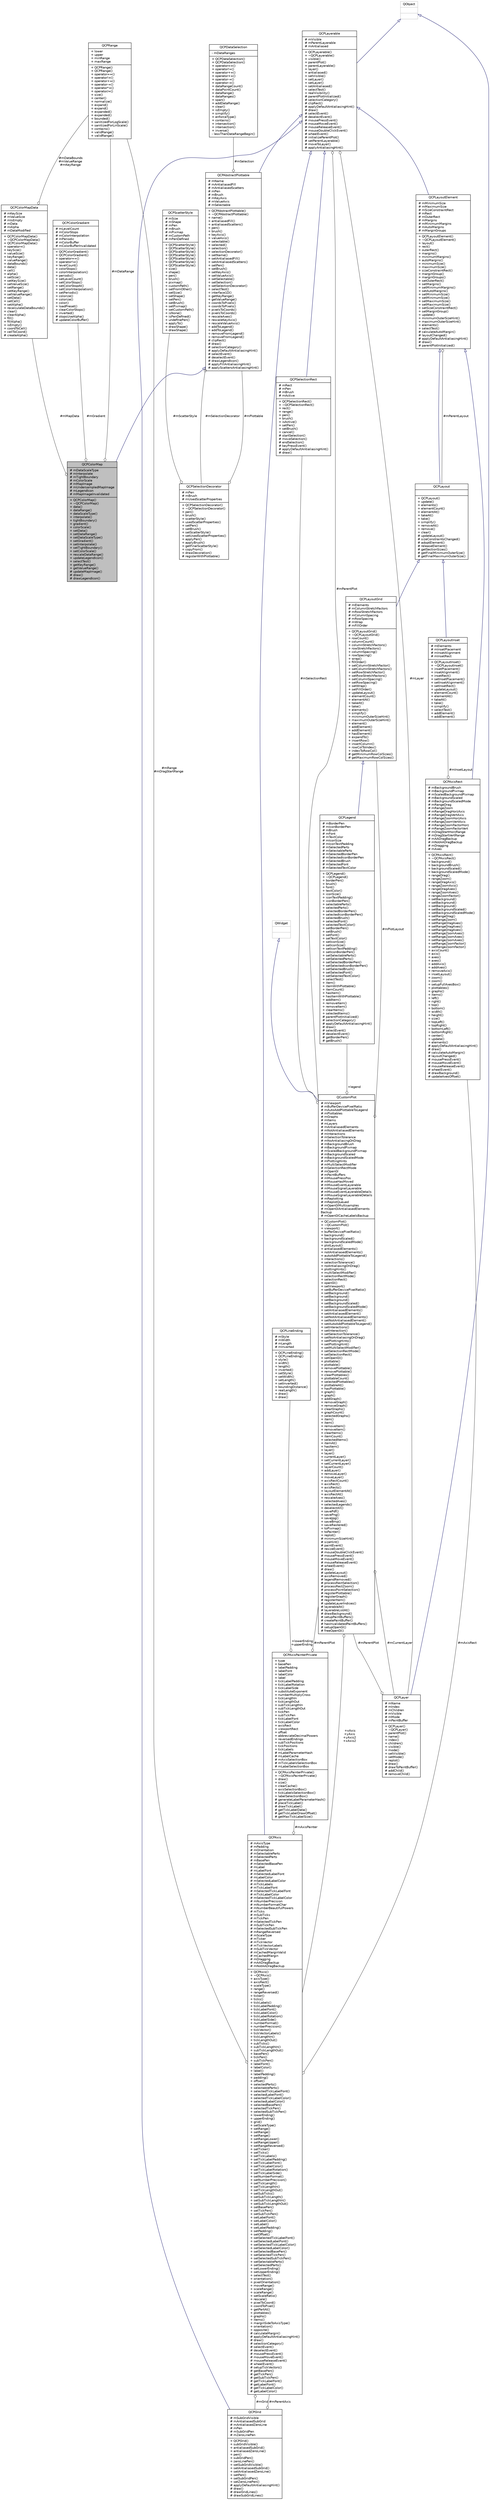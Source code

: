 digraph "QCPColorMap"
{
  edge [fontname="Helvetica",fontsize="10",labelfontname="Helvetica",labelfontsize="10"];
  node [fontname="Helvetica",fontsize="10",shape=record];
  Node4 [label="{QCPColorMap\n|# mDataScaleType\l# mInterpolate\l# mTightBoundary\l# mColorScale\l# mMapImage\l# mUndersampledMapImage\l# mLegendIcon\l# mMapImageInvalidated\l|+ QCPColorMap()\l+ ~QCPColorMap()\l+ data()\l+ dataRange()\l+ dataScaleType()\l+ interpolate()\l+ tightBoundary()\l+ gradient()\l+ colorScale()\l+ setData()\l+ setDataRange()\l+ setDataScaleType()\l+ setGradient()\l+ setInterpolate()\l+ setTightBoundary()\l+ setColorScale()\l+ rescaleDataRange()\l+ updateLegendIcon()\l+ selectTest()\l+ getKeyRange()\l+ getValueRange()\l# updateMapImage()\l# draw()\l# drawLegendIcon()\l}",height=0.2,width=0.4,color="black", fillcolor="grey75", style="filled", fontcolor="black"];
  Node5 -> Node4 [dir="back",color="midnightblue",fontsize="10",style="solid",arrowtail="onormal",fontname="Helvetica"];
  Node5 [label="{QCPAbstractPlottable\n|# mName\l# mAntialiasedFill\l# mAntialiasedScatters\l# mPen\l# mBrush\l# mKeyAxis\l# mValueAxis\l# mSelectable\l|+ QCPAbstractPlottable()\l+ ~QCPAbstractPlottable()\l+ name()\l+ antialiasedFill()\l+ antialiasedScatters()\l+ pen()\l+ brush()\l+ keyAxis()\l+ valueAxis()\l+ selectable()\l+ selected()\l+ selection()\l+ selectionDecorator()\l+ setName()\l+ setAntialiasedFill()\l+ setAntialiasedScatters()\l+ setPen()\l+ setBrush()\l+ setKeyAxis()\l+ setValueAxis()\l+ setSelectable()\l+ setSelection()\l+ setSelectionDecorator()\l+ selectTest()\l+ interface1D()\l+ getKeyRange()\l+ getValueRange()\l+ coordsToPixels()\l+ coordsToPixels()\l+ pixelsToCoords()\l+ pixelsToCoords()\l+ rescaleAxes()\l+ rescaleKeyAxis()\l+ rescaleValueAxis()\l+ addToLegend()\l+ addToLegend()\l+ removeFromLegend()\l+ removeFromLegend()\l# clipRect()\l# draw()\l# selectionCategory()\l# applyDefaultAntialiasingHint()\l# selectEvent()\l# deselectEvent()\l# drawLegendIcon()\l# applyFillAntialiasingHint()\l# applyScattersAntialiasingHint()\l}",height=0.2,width=0.4,color="black", fillcolor="white", style="filled",URL="$classQCPAbstractPlottable.html",tooltip="The abstract base class for all data representing objects in a plot. "];
  Node6 -> Node5 [dir="back",color="midnightblue",fontsize="10",style="solid",arrowtail="onormal",fontname="Helvetica"];
  Node6 [label="{QCPLayerable\n|# mVisible\l# mParentLayerable\l# mAntialiased\l|+ QCPLayerable()\l+ ~QCPLayerable()\l+ visible()\l+ parentPlot()\l+ parentLayerable()\l+ layer()\l+ antialiased()\l+ setVisible()\l+ setLayer()\l+ setLayer()\l+ setAntialiased()\l+ selectTest()\l+ realVisibility()\l# parentPlotInitialized()\l# selectionCategory()\l# clipRect()\l# applyDefaultAntialiasingHint()\l# draw()\l# selectEvent()\l# deselectEvent()\l# mousePressEvent()\l# mouseMoveEvent()\l# mouseReleaseEvent()\l# mouseDoubleClickEvent()\l# wheelEvent()\l# initializeParentPlot()\l# setParentLayerable()\l# moveToLayer()\l# applyAntialiasingHint()\l}",height=0.2,width=0.4,color="black", fillcolor="white", style="filled",URL="$classQCPLayerable.html",tooltip="Base class for all drawable objects. "];
  Node7 -> Node6 [dir="back",color="midnightblue",fontsize="10",style="solid",arrowtail="onormal",fontname="Helvetica"];
  Node7 [label="{QObject\n||}",height=0.2,width=0.4,color="grey75", fillcolor="white", style="filled"];
  Node8 -> Node6 [color="grey25",fontsize="10",style="solid",label=" #mLayer" ,arrowhead="odiamond",fontname="Helvetica"];
  Node8 [label="{QCPLayer\n|# mName\l# mIndex\l# mChildren\l# mVisible\l# mMode\l# mPaintBuffer\l|+ QCPLayer()\l+ ~QCPLayer()\l+ parentPlot()\l+ name()\l+ index()\l+ children()\l+ visible()\l+ mode()\l+ setVisible()\l+ setMode()\l+ replot()\l# draw()\l# drawToPaintBuffer()\l# addChild()\l# removeChild()\l}",height=0.2,width=0.4,color="black", fillcolor="white", style="filled",URL="$classQCPLayer.html",tooltip="A layer that may contain objects, to control the rendering order. "];
  Node7 -> Node8 [dir="back",color="midnightblue",fontsize="10",style="solid",arrowtail="onormal",fontname="Helvetica"];
  Node9 -> Node8 [color="grey25",fontsize="10",style="solid",label=" #mParentPlot" ,arrowhead="odiamond",fontname="Helvetica"];
  Node9 [label="{QCustomPlot\n|# mViewport\l# mBufferDevicePixelRatio\l# mAutoAddPlottableToLegend\l# mPlottables\l# mGraphs\l# mItems\l# mLayers\l# mAntialiasedElements\l# mNotAntialiasedElements\l# mInteractions\l# mSelectionTolerance\l# mNoAntialiasingOnDrag\l# mBackgroundBrush\l# mBackgroundPixmap\l# mScaledBackgroundPixmap\l# mBackgroundScaled\l# mBackgroundScaledMode\l# mPlottingHints\l# mMultiSelectModifier\l# mSelectionRectMode\l# mOpenGl\l# mPaintBuffers\l# mMousePressPos\l# mMouseHasMoved\l# mMouseEventLayerable\l# mMouseSignalLayerable\l# mMouseEventLayerableDetails\l# mMouseSignalLayerableDetails\l# mReplotting\l# mReplotQueued\l# mOpenGlMultisamples\l# mOpenGlAntialiasedElements\lBackup\l# mOpenGlCacheLabelsBackup\l|+ QCustomPlot()\l+ ~QCustomPlot()\l+ viewport()\l+ bufferDevicePixelRatio()\l+ background()\l+ backgroundScaled()\l+ backgroundScaledMode()\l+ plotLayout()\l+ antialiasedElements()\l+ notAntialiasedElements()\l+ autoAddPlottableToLegend()\l+ interactions()\l+ selectionTolerance()\l+ noAntialiasingOnDrag()\l+ plottingHints()\l+ multiSelectModifier()\l+ selectionRectMode()\l+ selectionRect()\l+ openGl()\l+ setViewport()\l+ setBufferDevicePixelRatio()\l+ setBackground()\l+ setBackground()\l+ setBackground()\l+ setBackgroundScaled()\l+ setBackgroundScaledMode()\l+ setAntialiasedElements()\l+ setAntialiasedElement()\l+ setNotAntialiasedElements()\l+ setNotAntialiasedElement()\l+ setAutoAddPlottableToLegend()\l+ setInteractions()\l+ setInteraction()\l+ setSelectionTolerance()\l+ setNoAntialiasingOnDrag()\l+ setPlottingHints()\l+ setPlottingHint()\l+ setMultiSelectModifier()\l+ setSelectionRectMode()\l+ setSelectionRect()\l+ setOpenGl()\l+ plottable()\l+ plottable()\l+ removePlottable()\l+ removePlottable()\l+ clearPlottables()\l+ plottableCount()\l+ selectedPlottables()\l+ plottableAt()\l+ hasPlottable()\l+ graph()\l+ graph()\l+ addGraph()\l+ removeGraph()\l+ removeGraph()\l+ clearGraphs()\l+ graphCount()\l+ selectedGraphs()\l+ item()\l+ item()\l+ removeItem()\l+ removeItem()\l+ clearItems()\l+ itemCount()\l+ selectedItems()\l+ itemAt()\l+ hasItem()\l+ layer()\l+ layer()\l+ currentLayer()\l+ setCurrentLayer()\l+ setCurrentLayer()\l+ layerCount()\l+ addLayer()\l+ removeLayer()\l+ moveLayer()\l+ axisRectCount()\l+ axisRect()\l+ axisRects()\l+ layoutElementAt()\l+ axisRectAt()\l+ rescaleAxes()\l+ selectedAxes()\l+ selectedLegends()\l+ deselectAll()\l+ savePdf()\l+ savePng()\l+ saveJpg()\l+ saveBmp()\l+ saveRastered()\l+ toPixmap()\l+ toPainter()\l+ replot()\l# minimumSizeHint()\l# sizeHint()\l# paintEvent()\l# resizeEvent()\l# mouseDoubleClickEvent()\l# mousePressEvent()\l# mouseMoveEvent()\l# mouseReleaseEvent()\l# wheelEvent()\l# draw()\l# updateLayout()\l# axisRemoved()\l# legendRemoved()\l# processRectSelection()\l# processRectZoom()\l# processPointSelection()\l# registerPlottable()\l# registerGraph()\l# registerItem()\l# updateLayerIndices()\l# layerableAt()\l# layerableListAt()\l# drawBackground()\l# setupPaintBuffers()\l# createPaintBuffer()\l# hasInvalidatedPaintBuffers()\l# setupOpenGl()\l# freeOpenGl()\l}",height=0.2,width=0.4,color="black", fillcolor="white", style="filled",URL="$classQCustomPlot.html",tooltip="The central class of the library. This is the QWidget which displays the plot and interacts with the ..."];
  Node10 -> Node9 [dir="back",color="midnightblue",fontsize="10",style="solid",arrowtail="onormal",fontname="Helvetica"];
  Node10 [label="{QWidget\n||}",height=0.2,width=0.4,color="grey75", fillcolor="white", style="filled"];
  Node8 -> Node9 [color="grey25",fontsize="10",style="solid",label=" #mCurrentLayer" ,arrowhead="odiamond",fontname="Helvetica"];
  Node11 -> Node9 [color="grey25",fontsize="10",style="solid",label=" #mPlotLayout" ,arrowhead="odiamond",fontname="Helvetica"];
  Node11 [label="{QCPLayoutGrid\n|# mElements\l# mColumnStretchFactors\l# mRowStretchFactors\l# mColumnSpacing\l# mRowSpacing\l# mWrap\l# mFillOrder\l|+ QCPLayoutGrid()\l+ ~QCPLayoutGrid()\l+ rowCount()\l+ columnCount()\l+ columnStretchFactors()\l+ rowStretchFactors()\l+ columnSpacing()\l+ rowSpacing()\l+ wrap()\l+ fillOrder()\l+ setColumnStretchFactor()\l+ setColumnStretchFactors()\l+ setRowStretchFactor()\l+ setRowStretchFactors()\l+ setColumnSpacing()\l+ setRowSpacing()\l+ setWrap()\l+ setFillOrder()\l+ updateLayout()\l+ elementCount()\l+ elementAt()\l+ takeAt()\l+ take()\l+ elements()\l+ simplify()\l+ minimumOuterSizeHint()\l+ maximumOuterSizeHint()\l+ element()\l+ addElement()\l+ addElement()\l+ hasElement()\l+ expandTo()\l+ insertRow()\l+ insertColumn()\l+ rowColToIndex()\l+ indexToRowCol()\l# getMinimumRowColSizes()\l# getMaximumRowColSizes()\l}",height=0.2,width=0.4,color="black", fillcolor="white", style="filled",URL="$classQCPLayoutGrid.html",tooltip="A layout that arranges child elements in a grid. "];
  Node12 -> Node11 [dir="back",color="midnightblue",fontsize="10",style="solid",arrowtail="onormal",fontname="Helvetica"];
  Node12 [label="{QCPLayout\n||+ QCPLayout()\l+ update()\l+ elements()\l+ elementCount()\l+ elementAt()\l+ takeAt()\l+ take()\l+ simplify()\l+ removeAt()\l+ remove()\l+ clear()\l# updateLayout()\l# sizeConstraintsChanged()\l# adoptElement()\l# releaseElement()\l# getSectionSizes()\l# getFinalMinimumOuterSize()\l# getFinalMaximumOuterSize()\l}",height=0.2,width=0.4,color="black", fillcolor="white", style="filled",URL="$classQCPLayout.html",tooltip="The abstract base class for layouts. "];
  Node13 -> Node12 [dir="back",color="midnightblue",fontsize="10",style="solid",arrowtail="onormal",fontname="Helvetica"];
  Node13 [label="{QCPLayoutElement\n|# mMinimumSize\l# mMaximumSize\l# mSizeConstraintRect\l# mRect\l# mOuterRect\l# mMargins\l# mMinimumMargins\l# mAutoMargins\l# mMarginGroups\l|+ QCPLayoutElement()\l+ ~QCPLayoutElement()\l+ layout()\l+ rect()\l+ outerRect()\l+ margins()\l+ minimumMargins()\l+ autoMargins()\l+ minimumSize()\l+ maximumSize()\l+ sizeConstraintRect()\l+ marginGroup()\l+ marginGroups()\l+ setOuterRect()\l+ setMargins()\l+ setMinimumMargins()\l+ setAutoMargins()\l+ setMinimumSize()\l+ setMinimumSize()\l+ setMaximumSize()\l+ setMaximumSize()\l+ setSizeConstraintRect()\l+ setMarginGroup()\l+ update()\l+ minimumOuterSizeHint()\l+ maximumOuterSizeHint()\l+ elements()\l+ selectTest()\l# calculateAutoMargin()\l# layoutChanged()\l# applyDefaultAntialiasingHint()\l# draw()\l# parentPlotInitialized()\l}",height=0.2,width=0.4,color="black", fillcolor="white", style="filled",URL="$classQCPLayoutElement.html",tooltip="The abstract base class for all objects that form the layout system. "];
  Node6 -> Node13 [dir="back",color="midnightblue",fontsize="10",style="solid",arrowtail="onormal",fontname="Helvetica"];
  Node12 -> Node13 [color="grey25",fontsize="10",style="solid",label=" #mParentLayout" ,arrowhead="odiamond",fontname="Helvetica"];
  Node14 -> Node9 [color="grey25",fontsize="10",style="solid",label=" #mSelectionRect" ,arrowhead="odiamond",fontname="Helvetica"];
  Node14 [label="{QCPSelectionRect\n|# mRect\l# mPen\l# mBrush\l# mActive\l|+ QCPSelectionRect()\l+ ~QCPSelectionRect()\l+ rect()\l+ range()\l+ pen()\l+ brush()\l+ isActive()\l+ setPen()\l+ setBrush()\l+ cancel()\l# startSelection()\l# moveSelection()\l# endSelection()\l# keyPressEvent()\l# applyDefaultAntialiasingHint()\l# draw()\l}",height=0.2,width=0.4,color="black", fillcolor="white", style="filled",URL="$classQCPSelectionRect.html",tooltip="Provides rect/rubber-band data selection and range zoom interaction. "];
  Node6 -> Node14 [dir="back",color="midnightblue",fontsize="10",style="solid",arrowtail="onormal",fontname="Helvetica"];
  Node15 -> Node9 [color="grey25",fontsize="10",style="solid",label=" +xAxis\n+yAxis\n+yAxis2\n+xAxis2" ,arrowhead="odiamond",fontname="Helvetica"];
  Node15 [label="{QCPAxis\n|# mAxisType\l# mPadding\l# mOrientation\l# mSelectableParts\l# mSelectedParts\l# mBasePen\l# mSelectedBasePen\l# mLabel\l# mLabelFont\l# mSelectedLabelFont\l# mLabelColor\l# mSelectedLabelColor\l# mTickLabels\l# mTickLabelFont\l# mSelectedTickLabelFont\l# mTickLabelColor\l# mSelectedTickLabelColor\l# mNumberPrecision\l# mNumberFormatChar\l# mNumberBeautifulPowers\l# mTicks\l# mSubTicks\l# mTickPen\l# mSelectedTickPen\l# mSubTickPen\l# mSelectedSubTickPen\l# mRangeReversed\l# mScaleType\l# mTicker\l# mTickVector\l# mTickVectorLabels\l# mSubTickVector\l# mCachedMarginValid\l# mCachedMargin\l# mDragging\l# mAADragBackup\l# mNotAADragBackup\l|+ QCPAxis()\l+ ~QCPAxis()\l+ axisType()\l+ axisRect()\l+ scaleType()\l+ range()\l+ rangeReversed()\l+ ticker()\l+ ticks()\l+ tickLabels()\l+ tickLabelPadding()\l+ tickLabelFont()\l+ tickLabelColor()\l+ tickLabelRotation()\l+ tickLabelSide()\l+ numberFormat()\l+ numberPrecision()\l+ tickVector()\l+ tickVectorLabels()\l+ tickLengthIn()\l+ tickLengthOut()\l+ subTicks()\l+ subTickLengthIn()\l+ subTickLengthOut()\l+ basePen()\l+ tickPen()\l+ subTickPen()\l+ labelFont()\l+ labelColor()\l+ label()\l+ labelPadding()\l+ padding()\l+ offset()\l+ selectedParts()\l+ selectableParts()\l+ selectedTickLabelFont()\l+ selectedLabelFont()\l+ selectedTickLabelColor()\l+ selectedLabelColor()\l+ selectedBasePen()\l+ selectedTickPen()\l+ selectedSubTickPen()\l+ lowerEnding()\l+ upperEnding()\l+ grid()\l+ setScaleType()\l+ setRange()\l+ setRange()\l+ setRange()\l+ setRangeLower()\l+ setRangeUpper()\l+ setRangeReversed()\l+ setTicker()\l+ setTicks()\l+ setTickLabels()\l+ setTickLabelPadding()\l+ setTickLabelFont()\l+ setTickLabelColor()\l+ setTickLabelRotation()\l+ setTickLabelSide()\l+ setNumberFormat()\l+ setNumberPrecision()\l+ setTickLength()\l+ setTickLengthIn()\l+ setTickLengthOut()\l+ setSubTicks()\l+ setSubTickLength()\l+ setSubTickLengthIn()\l+ setSubTickLengthOut()\l+ setBasePen()\l+ setTickPen()\l+ setSubTickPen()\l+ setLabelFont()\l+ setLabelColor()\l+ setLabel()\l+ setLabelPadding()\l+ setPadding()\l+ setOffset()\l+ setSelectedTickLabelFont()\l+ setSelectedLabelFont()\l+ setSelectedTickLabelColor()\l+ setSelectedLabelColor()\l+ setSelectedBasePen()\l+ setSelectedTickPen()\l+ setSelectedSubTickPen()\l+ setSelectableParts()\l+ setSelectedParts()\l+ setLowerEnding()\l+ setUpperEnding()\l+ selectTest()\l+ orientation()\l+ pixelOrientation()\l+ moveRange()\l+ scaleRange()\l+ scaleRange()\l+ setScaleRatio()\l+ rescale()\l+ pixelToCoord()\l+ coordToPixel()\l+ getPartAt()\l+ plottables()\l+ graphs()\l+ items()\l+ marginSideToAxisType()\l+ orientation()\l+ opposite()\l# calculateMargin()\l# applyDefaultAntialiasingHint()\l# draw()\l# selectionCategory()\l# selectEvent()\l# deselectEvent()\l# mousePressEvent()\l# mouseMoveEvent()\l# mouseReleaseEvent()\l# wheelEvent()\l# setupTickVectors()\l# getBasePen()\l# getTickPen()\l# getSubTickPen()\l# getTickLabelFont()\l# getLabelFont()\l# getTickLabelColor()\l# getLabelColor()\l}",height=0.2,width=0.4,color="black", fillcolor="white", style="filled",URL="$classQCPAxis.html",tooltip="Manages a single axis inside a QCustomPlot. "];
  Node6 -> Node15 [dir="back",color="midnightblue",fontsize="10",style="solid",arrowtail="onormal",fontname="Helvetica"];
  Node16 -> Node15 [color="grey25",fontsize="10",style="solid",label=" #mRange\n#mDragStartRange" ,arrowhead="odiamond",fontname="Helvetica"];
  Node16 [label="{QCPRange\n|+ lower\l+ upper\l+ minRange\l+ maxRange\l|+ QCPRange()\l+ QCPRange()\l+ operator==()\l+ operator!=()\l+ operator+=()\l+ operator-=()\l+ operator*=()\l+ operator/=()\l+ size()\l+ center()\l+ normalize()\l+ expand()\l+ expand()\l+ expanded()\l+ expanded()\l+ bounded()\l+ sanitizedForLogScale()\l+ sanitizedForLinScale()\l+ contains()\l+ validRange()\l+ validRange()\l}",height=0.2,width=0.4,color="black", fillcolor="white", style="filled",URL="$classQCPRange.html",tooltip="Represents the range an axis is encompassing. "];
  Node17 -> Node15 [color="grey25",fontsize="10",style="solid",label=" #mAxisPainter" ,arrowhead="odiamond",fontname="Helvetica"];
  Node17 [label="{QCPAxisPainterPrivate\n|+ type\l+ basePen\l+ labelPadding\l+ labelFont\l+ labelColor\l+ label\l+ tickLabelPadding\l+ tickLabelRotation\l+ tickLabelSide\l+ substituteExponent\l+ numberMultiplyCross\l+ tickLengthIn\l+ tickLengthOut\l+ subTickLengthIn\l+ subTickLengthOut\l+ tickPen\l+ subTickPen\l+ tickLabelFont\l+ tickLabelColor\l+ axisRect\l+ viewportRect\l+ offset\l+ abbreviateDecimalPowers\l+ reversedEndings\l+ subTickPositions\l+ tickPositions\l+ tickLabels\l# mLabelParameterHash\l# mLabelCache\l# mAxisSelectionBox\l# mTickLabelsSelectionBox\l# mLabelSelectionBox\l|+ QCPAxisPainterPrivate()\l+ ~QCPAxisPainterPrivate()\l+ draw()\l+ size()\l+ clearCache()\l+ axisSelectionBox()\l+ tickLabelsSelectionBox()\l+ labelSelectionBox()\l# generateLabelParameterHash()\l# placeTickLabel()\l# drawTickLabel()\l# getTickLabelData()\l# getTickLabelDrawOffset()\l# getMaxTickLabelSize()\l}",height=0.2,width=0.4,color="black", fillcolor="white", style="filled",URL="$classQCPAxisPainterPrivate.html"];
  Node18 -> Node17 [color="grey25",fontsize="10",style="solid",label=" +lowerEnding\n+upperEnding" ,arrowhead="odiamond",fontname="Helvetica"];
  Node18 [label="{QCPLineEnding\n|# mStyle\l# mWidth\l# mLength\l# mInverted\l|+ QCPLineEnding()\l+ QCPLineEnding()\l+ style()\l+ width()\l+ length()\l+ inverted()\l+ setStyle()\l+ setWidth()\l+ setLength()\l+ setInverted()\l+ boundingDistance()\l+ realLength()\l+ draw()\l+ draw()\l}",height=0.2,width=0.4,color="black", fillcolor="white", style="filled",URL="$classQCPLineEnding.html",tooltip="Handles the different ending decorations for line-like items. "];
  Node9 -> Node17 [color="grey25",fontsize="10",style="solid",label=" #mParentPlot" ,arrowhead="odiamond",fontname="Helvetica"];
  Node19 -> Node15 [color="grey25",fontsize="10",style="solid",label=" #mGrid" ,arrowhead="odiamond",fontname="Helvetica"];
  Node19 [label="{QCPGrid\n|# mSubGridVisible\l# mAntialiasedSubGrid\l# mAntialiasedZeroLine\l# mPen\l# mSubGridPen\l# mZeroLinePen\l|+ QCPGrid()\l+ subGridVisible()\l+ antialiasedSubGrid()\l+ antialiasedZeroLine()\l+ pen()\l+ subGridPen()\l+ zeroLinePen()\l+ setSubGridVisible()\l+ setAntialiasedSubGrid()\l+ setAntialiasedZeroLine()\l+ setPen()\l+ setSubGridPen()\l+ setZeroLinePen()\l# applyDefaultAntialiasingHint()\l# draw()\l# drawGridLines()\l# drawSubGridLines()\l}",height=0.2,width=0.4,color="black", fillcolor="white", style="filled",URL="$classQCPGrid.html",tooltip="Responsible for drawing the grid of a QCPAxis. "];
  Node6 -> Node19 [dir="back",color="midnightblue",fontsize="10",style="solid",arrowtail="onormal",fontname="Helvetica"];
  Node15 -> Node19 [color="grey25",fontsize="10",style="solid",label=" #mParentAxis" ,arrowhead="odiamond",fontname="Helvetica"];
  Node20 -> Node15 [color="grey25",fontsize="10",style="solid",label=" #mAxisRect" ,arrowhead="odiamond",fontname="Helvetica"];
  Node20 [label="{QCPAxisRect\n|# mBackgroundBrush\l# mBackgroundPixmap\l# mScaledBackgroundPixmap\l# mBackgroundScaled\l# mBackgroundScaledMode\l# mRangeDrag\l# mRangeZoom\l# mRangeDragHorzAxis\l# mRangeDragVertAxis\l# mRangeZoomHorzAxis\l# mRangeZoomVertAxis\l# mRangeZoomFactorHorz\l# mRangeZoomFactorVert\l# mDragStartHorzRange\l# mDragStartVertRange\l# mAADragBackup\l# mNotAADragBackup\l# mDragging\l# mAxes\l|+ QCPAxisRect()\l+ ~QCPAxisRect()\l+ background()\l+ backgroundBrush()\l+ backgroundScaled()\l+ backgroundScaledMode()\l+ rangeDrag()\l+ rangeZoom()\l+ rangeDragAxis()\l+ rangeZoomAxis()\l+ rangeDragAxes()\l+ rangeZoomAxes()\l+ rangeZoomFactor()\l+ setBackground()\l+ setBackground()\l+ setBackground()\l+ setBackgroundScaled()\l+ setBackgroundScaledMode()\l+ setRangeDrag()\l+ setRangeZoom()\l+ setRangeDragAxes()\l+ setRangeDragAxes()\l+ setRangeDragAxes()\l+ setRangeZoomAxes()\l+ setRangeZoomAxes()\l+ setRangeZoomAxes()\l+ setRangeZoomFactor()\l+ setRangeZoomFactor()\l+ axisCount()\l+ axis()\l+ axes()\l+ axes()\l+ addAxis()\l+ addAxes()\l+ removeAxis()\l+ insetLayout()\l+ zoom()\l+ zoom()\l+ setupFullAxesBox()\l+ plottables()\l+ graphs()\l+ items()\l+ left()\l+ right()\l+ top()\l+ bottom()\l+ width()\l+ height()\l+ size()\l+ topLeft()\l+ topRight()\l+ bottomLeft()\l+ bottomRight()\l+ center()\l+ update()\l+ elements()\l# applyDefaultAntialiasingHint()\l# draw()\l# calculateAutoMargin()\l# layoutChanged()\l# mousePressEvent()\l# mouseMoveEvent()\l# mouseReleaseEvent()\l# wheelEvent()\l# drawBackground()\l# updateAxesOffset()\l}",height=0.2,width=0.4,color="black", fillcolor="white", style="filled",URL="$classQCPAxisRect.html",tooltip="Holds multiple axes and arranges them in a rectangular shape. "];
  Node13 -> Node20 [dir="back",color="midnightblue",fontsize="10",style="solid",arrowtail="onormal",fontname="Helvetica"];
  Node21 -> Node20 [color="grey25",fontsize="10",style="solid",label=" #mInsetLayout" ,arrowhead="odiamond",fontname="Helvetica"];
  Node21 [label="{QCPLayoutInset\n|# mElements\l# mInsetPlacement\l# mInsetAlignment\l# mInsetRect\l|+ QCPLayoutInset()\l+ ~QCPLayoutInset()\l+ insetPlacement()\l+ insetAlignment()\l+ insetRect()\l+ setInsetPlacement()\l+ setInsetAlignment()\l+ setInsetRect()\l+ updateLayout()\l+ elementCount()\l+ elementAt()\l+ takeAt()\l+ take()\l+ simplify()\l+ selectTest()\l+ addElement()\l+ addElement()\l}",height=0.2,width=0.4,color="black", fillcolor="white", style="filled",URL="$classQCPLayoutInset.html",tooltip="A layout that places child elements aligned to the border or arbitrarily positioned. "];
  Node12 -> Node21 [dir="back",color="midnightblue",fontsize="10",style="solid",arrowtail="onormal",fontname="Helvetica"];
  Node22 -> Node9 [color="grey25",fontsize="10",style="solid",label=" +legend" ,arrowhead="odiamond",fontname="Helvetica"];
  Node22 [label="{QCPLegend\n|# mBorderPen\l# mIconBorderPen\l# mBrush\l# mFont\l# mTextColor\l# mIconSize\l# mIconTextPadding\l# mSelectedParts\l# mSelectableParts\l# mSelectedBorderPen\l# mSelectedIconBorderPen\l# mSelectedBrush\l# mSelectedFont\l# mSelectedTextColor\l|+ QCPLegend()\l+ ~QCPLegend()\l+ borderPen()\l+ brush()\l+ font()\l+ textColor()\l+ iconSize()\l+ iconTextPadding()\l+ iconBorderPen()\l+ selectableParts()\l+ selectedParts()\l+ selectedBorderPen()\l+ selectedIconBorderPen()\l+ selectedBrush()\l+ selectedFont()\l+ selectedTextColor()\l+ setBorderPen()\l+ setBrush()\l+ setFont()\l+ setTextColor()\l+ setIconSize()\l+ setIconSize()\l+ setIconTextPadding()\l+ setIconBorderPen()\l+ setSelectableParts()\l+ setSelectedParts()\l+ setSelectedBorderPen()\l+ setSelectedIconBorderPen()\l+ setSelectedBrush()\l+ setSelectedFont()\l+ setSelectedTextColor()\l+ selectTest()\l+ item()\l+ itemWithPlottable()\l+ itemCount()\l+ hasItem()\l+ hasItemWithPlottable()\l+ addItem()\l+ removeItem()\l+ removeItem()\l+ clearItems()\l+ selectedItems()\l# parentPlotInitialized()\l# selectionCategory()\l# applyDefaultAntialiasingHint()\l# draw()\l# selectEvent()\l# deselectEvent()\l# getBorderPen()\l# getBrush()\l}",height=0.2,width=0.4,color="black", fillcolor="white", style="filled",URL="$classQCPLegend.html",tooltip="Manages a legend inside a QCustomPlot. "];
  Node11 -> Node22 [dir="back",color="midnightblue",fontsize="10",style="solid",arrowtail="onormal",fontname="Helvetica"];
  Node9 -> Node6 [color="grey25",fontsize="10",style="solid",label=" #mParentPlot" ,arrowhead="odiamond",fontname="Helvetica"];
  Node23 -> Node5 [color="grey25",fontsize="10",style="solid",label=" #mSelection" ,arrowhead="odiamond",fontname="Helvetica"];
  Node23 [label="{QCPDataSelection\n|- mDataRanges\l|+ QCPDataSelection()\l+ QCPDataSelection()\l+ operator==()\l+ operator!=()\l+ operator+=()\l+ operator+=()\l+ operator-=()\l+ operator-=()\l+ dataRangeCount()\l+ dataPointCount()\l+ dataRange()\l+ dataRanges()\l+ span()\l+ addDataRange()\l+ clear()\l+ isEmpty()\l+ simplify()\l+ enforceType()\l+ contains()\l+ intersection()\l+ intersection()\l+ inverse()\l- lessThanDataRangeBegin()\l}",height=0.2,width=0.4,color="black", fillcolor="white", style="filled",URL="$classQCPDataSelection.html",tooltip="Describes a data set by holding multiple QCPDataRange instances. "];
  Node24 -> Node5 [color="grey25",fontsize="10",style="solid",label=" #mSelectionDecorator" ,arrowhead="odiamond",fontname="Helvetica"];
  Node24 [label="{QCPSelectionDecorator\n|# mPen\l# mBrush\l# mUsedScatterProperties\l|+ QCPSelectionDecorator()\l+ ~QCPSelectionDecorator()\l+ pen()\l+ brush()\l+ scatterStyle()\l+ usedScatterProperties()\l+ setPen()\l+ setBrush()\l+ setScatterStyle()\l+ setUsedScatterProperties()\l+ applyPen()\l+ applyBrush()\l+ getFinalScatterStyle()\l+ copyFrom()\l+ drawDecoration()\l# registerWithPlottable()\l}",height=0.2,width=0.4,color="black", fillcolor="white", style="filled",URL="$classQCPSelectionDecorator.html",tooltip="Controls how a plottable&#39;s data selection is drawn. "];
  Node5 -> Node24 [color="grey25",fontsize="10",style="solid",label=" #mPlottable" ,arrowhead="odiamond",fontname="Helvetica"];
  Node25 -> Node24 [color="grey25",fontsize="10",style="solid",label=" #mScatterStyle" ,arrowhead="odiamond",fontname="Helvetica"];
  Node25 [label="{QCPScatterStyle\n|# mSize\l# mShape\l# mPen\l# mBrush\l# mPixmap\l# mCustomPath\l# mPenDefined\l|+ QCPScatterStyle()\l+ QCPScatterStyle()\l+ QCPScatterStyle()\l+ QCPScatterStyle()\l+ QCPScatterStyle()\l+ QCPScatterStyle()\l+ QCPScatterStyle()\l+ size()\l+ shape()\l+ pen()\l+ brush()\l+ pixmap()\l+ customPath()\l+ setFromOther()\l+ setSize()\l+ setShape()\l+ setPen()\l+ setBrush()\l+ setPixmap()\l+ setCustomPath()\l+ isNone()\l+ isPenDefined()\l+ undefinePen()\l+ applyTo()\l+ drawShape()\l+ drawShape()\l}",height=0.2,width=0.4,color="black", fillcolor="white", style="filled",URL="$classQCPScatterStyle.html",tooltip="Represents the visual appearance of scatter points. "];
  Node16 -> Node4 [color="grey25",fontsize="10",style="solid",label=" #mDataRange" ,arrowhead="odiamond",fontname="Helvetica"];
  Node26 -> Node4 [color="grey25",fontsize="10",style="solid",label=" #mGradient" ,arrowhead="odiamond",fontname="Helvetica"];
  Node26 [label="{QCPColorGradient\n|# mLevelCount\l# mColorStops\l# mColorInterpolation\l# mPeriodic\l# mColorBuffer\l# mColorBufferInvalidated\l|+ QCPColorGradient()\l+ QCPColorGradient()\l+ operator==()\l+ operator!=()\l+ levelCount()\l+ colorStops()\l+ colorInterpolation()\l+ periodic()\l+ setLevelCount()\l+ setColorStops()\l+ setColorStopAt()\l+ setColorInterpolation()\l+ setPeriodic()\l+ colorize()\l+ colorize()\l+ color()\l+ loadPreset()\l+ clearColorStops()\l+ inverted()\l# stopsUseAlpha()\l# updateColorBuffer()\l}",height=0.2,width=0.4,color="black", fillcolor="white", style="filled",URL="$classQCPColorGradient.html",tooltip="Defines a color gradient for use with e.g. QCPColorMap. "];
  Node27 -> Node4 [color="grey25",fontsize="10",style="solid",label=" #mMapData" ,arrowhead="odiamond",fontname="Helvetica"];
  Node27 [label="{QCPColorMapData\n|# mKeySize\l# mValueSize\l# mIsEmpty\l# mData\l# mAlpha\l# mDataModified\l|+ QCPColorMapData()\l+ ~QCPColorMapData()\l+ QCPColorMapData()\l+ operator=()\l+ keySize()\l+ valueSize()\l+ keyRange()\l+ valueRange()\l+ dataBounds()\l+ data()\l+ cell()\l+ alpha()\l+ setSize()\l+ setKeySize()\l+ setValueSize()\l+ setRange()\l+ setKeyRange()\l+ setValueRange()\l+ setData()\l+ setCell()\l+ setAlpha()\l+ recalculateDataBounds()\l+ clear()\l+ clearAlpha()\l+ fill()\l+ fillAlpha()\l+ isEmpty()\l+ coordToCell()\l+ cellToCoord()\l# createAlpha()\l}",height=0.2,width=0.4,color="black", fillcolor="white", style="filled",URL="$classQCPColorMapData.html",tooltip="Holds the two-dimensional data of a QCPColorMap plottable. "];
  Node16 -> Node27 [color="grey25",fontsize="10",style="solid",label=" #mDataBounds\n#mValueRange\n#mKeyRange" ,arrowhead="odiamond",fontname="Helvetica"];
}
